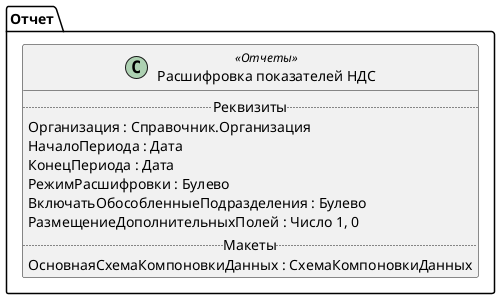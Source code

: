 ﻿@startuml РасшифровкаПоказателейНДС
'!include templates.wsd
'..\include templates.wsd
class Отчет.РасшифровкаПоказателейНДС as "Расшифровка показателей НДС" <<Отчеты>>
{
..Реквизиты..
Организация : Справочник.Организация
НачалоПериода : Дата
КонецПериода : Дата
РежимРасшифровки : Булево
ВключатьОбособленныеПодразделения : Булево
РазмещениеДополнительныхПолей : Число 1, 0
..Макеты..
ОсновнаяСхемаКомпоновкиДанных : СхемаКомпоновкиДанных
}
@enduml
